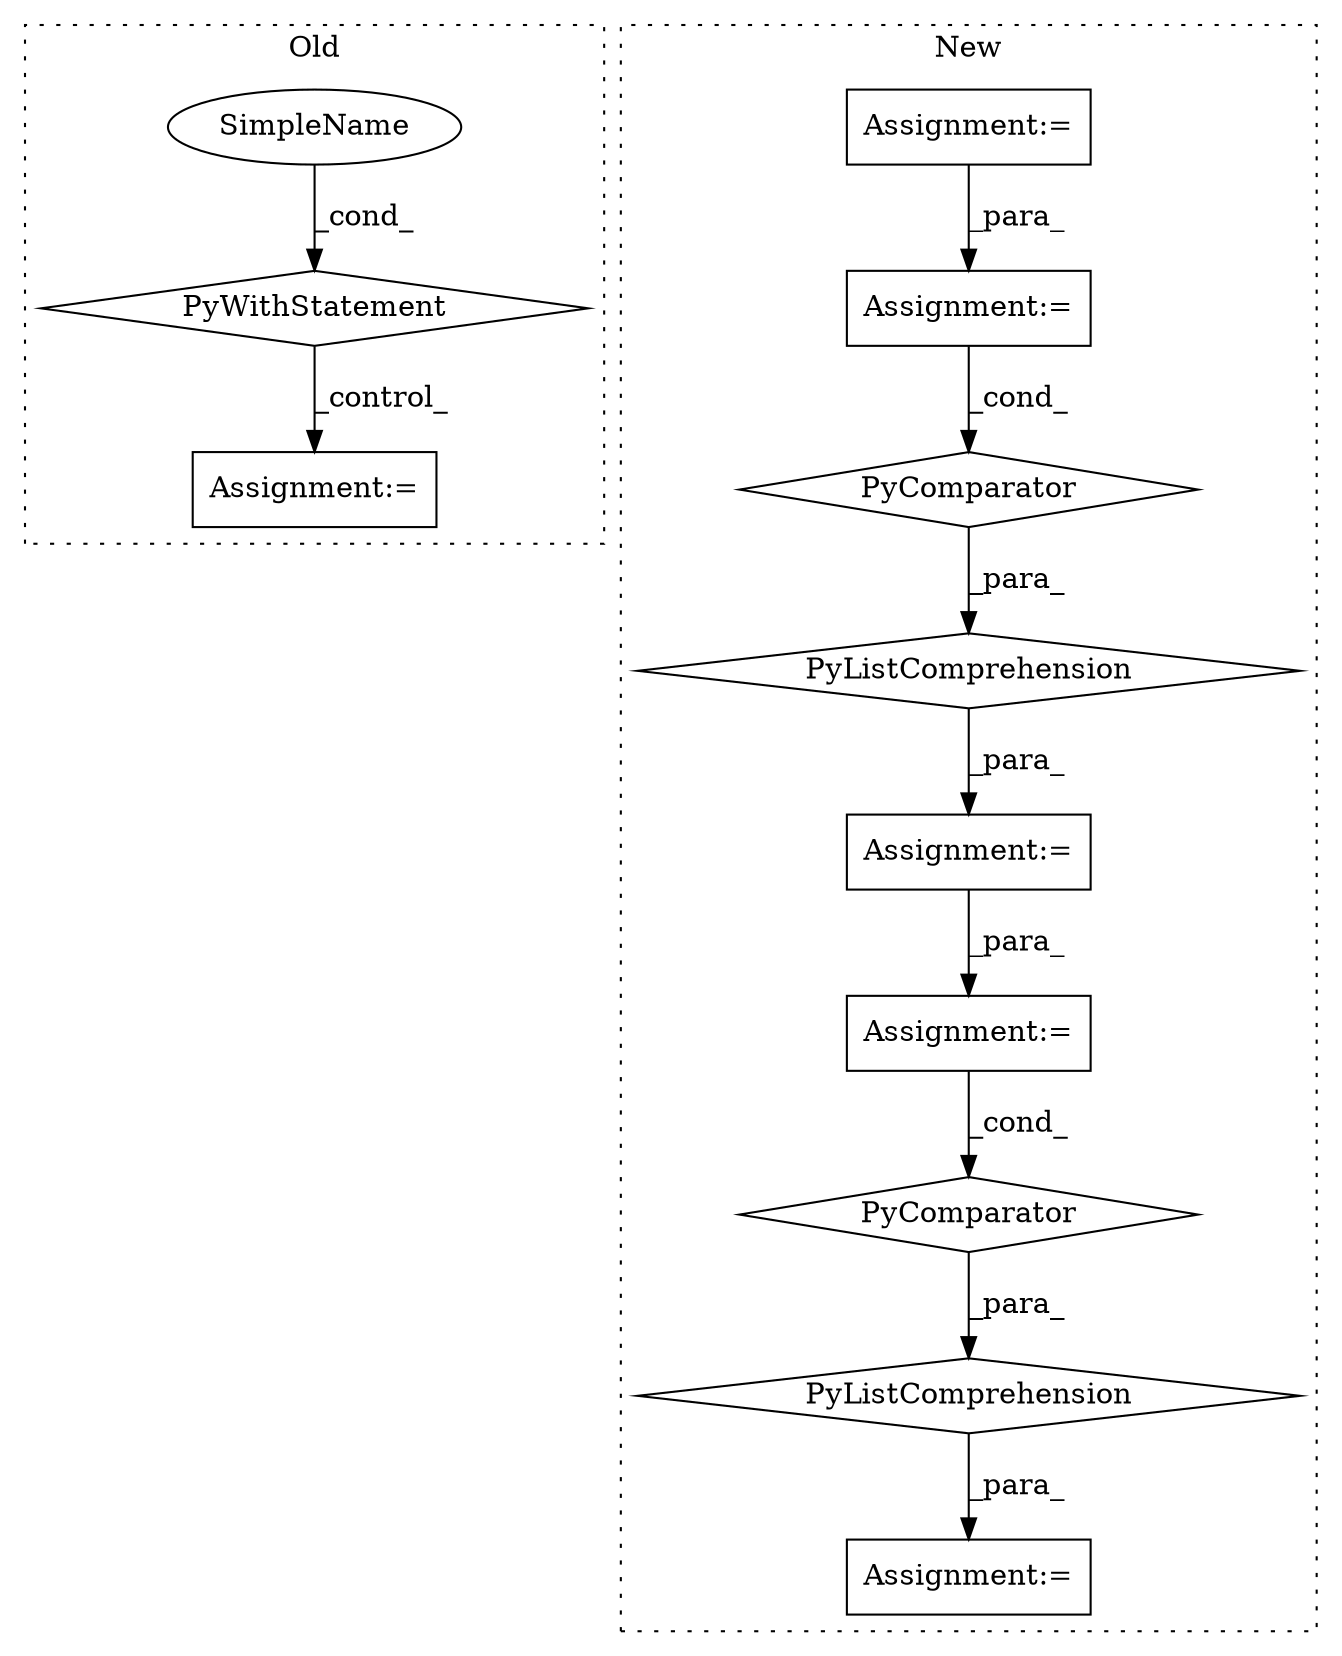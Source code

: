 digraph G {
subgraph cluster0 {
1 [label="PyWithStatement" a="104" s="5415,5444" l="10,2" shape="diamond"];
6 [label="Assignment:=" a="7" s="5524" l="1" shape="box"];
7 [label="SimpleName" a="42" s="" l="" shape="ellipse"];
label = "Old";
style="dotted";
}
subgraph cluster1 {
2 [label="PyListComprehension" a="109" s="6006" l="126" shape="diamond"];
3 [label="Assignment:=" a="7" s="5843" l="14" shape="box"];
4 [label="PyComparator" a="113" s="6103" l="21" shape="diamond"];
5 [label="Assignment:=" a="7" s="6260,6359" l="63,2" shape="box"];
8 [label="Assignment:=" a="7" s="5770" l="1" shape="box"];
9 [label="Assignment:=" a="7" s="6103" l="21" shape="box"];
10 [label="PyListComprehension" a="109" s="5857" l="130" shape="diamond"];
11 [label="PyComparator" a="113" s="5958" l="21" shape="diamond"];
12 [label="Assignment:=" a="7" s="5958" l="21" shape="box"];
label = "New";
style="dotted";
}
1 -> 6 [label="_control_"];
2 -> 5 [label="_para_"];
3 -> 9 [label="_para_"];
4 -> 2 [label="_para_"];
7 -> 1 [label="_cond_"];
8 -> 12 [label="_para_"];
9 -> 4 [label="_cond_"];
10 -> 3 [label="_para_"];
11 -> 10 [label="_para_"];
12 -> 11 [label="_cond_"];
}